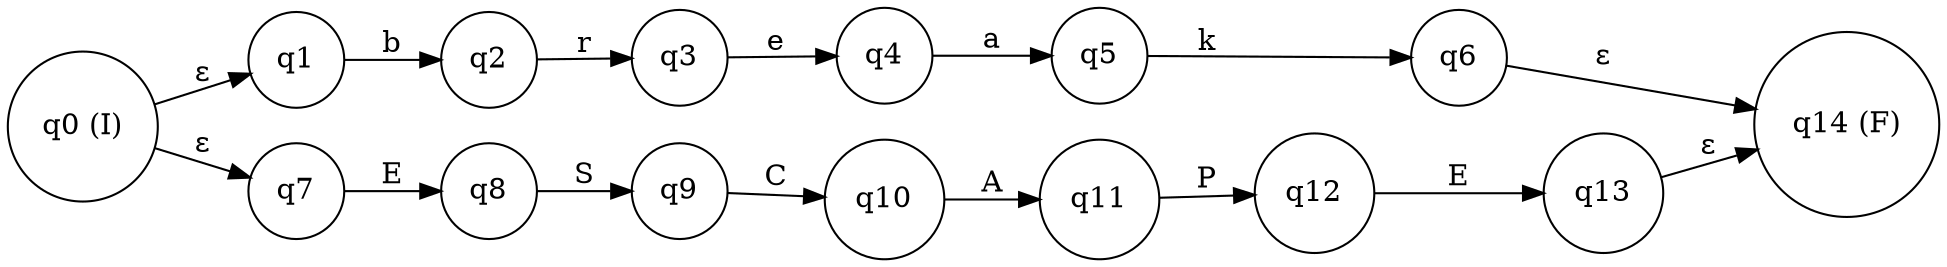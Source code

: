 digraph finite_state_machine {
rankdir=LR;
node [shape = circle];
q0 [label="q0 (I)"];
q1 [label="q1"];
q2 [label="q2"];
q3 [label="q3"];
q4 [label="q4"];
q5 [label="q5"];
q6 [label="q6"];
q7 [label="q7"];
q8 [label="q8"];
q9 [label="q9"];
q10 [label="q10"];
q11 [label="q11"];
q12 [label="q12"];
q13 [label="q13"];
q14 [label="q14 (F)"];
q0 -> q1 [label="ε"];
q1 -> q2 [label="b"];
q2 -> q3 [label="r"];
q3 -> q4 [label="e"];
q4 -> q5 [label="a"];
q5 -> q6 [label="k"];
q0 -> q7 [label="ε"];
q7 -> q8 [label="E"];
q8 -> q9 [label="S"];
q9 -> q10 [label="C"];
q10 -> q11 [label="A"];
q11 -> q12 [label="P"];
q12 -> q13 [label="E"];
q6 -> q14 [label="ε"];
q13 -> q14 [label="ε"];
}